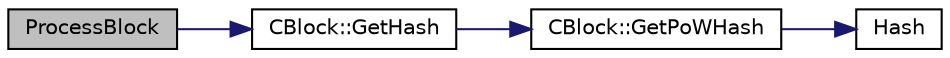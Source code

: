 digraph "ProcessBlock"
{
  edge [fontname="Helvetica",fontsize="10",labelfontname="Helvetica",labelfontsize="10"];
  node [fontname="Helvetica",fontsize="10",shape=record];
  rankdir="LR";
  Node383 [label="ProcessBlock",height=0.2,width=0.4,color="black", fillcolor="grey75", style="filled", fontcolor="black"];
  Node383 -> Node384 [color="midnightblue",fontsize="10",style="solid",fontname="Helvetica"];
  Node384 [label="CBlock::GetHash",height=0.2,width=0.4,color="black", fillcolor="white", style="filled",URL="$d3/d51/class_c_block.html#a681acf1fa72ec2ed6c83ea5afc14e0f3"];
  Node384 -> Node385 [color="midnightblue",fontsize="10",style="solid",fontname="Helvetica"];
  Node385 [label="CBlock::GetPoWHash",height=0.2,width=0.4,color="black", fillcolor="white", style="filled",URL="$d3/d51/class_c_block.html#af203beb528a62ec30b0453cf5d860044"];
  Node385 -> Node386 [color="midnightblue",fontsize="10",style="solid",fontname="Helvetica"];
  Node386 [label="Hash",height=0.2,width=0.4,color="black", fillcolor="white", style="filled",URL="$db/dfb/hash_8h.html#ab3f6c437460137530d86e09c2c102e99"];
}
